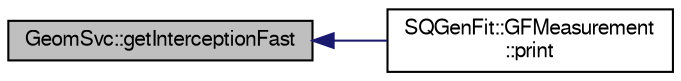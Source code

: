 digraph "GeomSvc::getInterceptionFast"
{
  bgcolor="transparent";
  edge [fontname="FreeSans",fontsize="10",labelfontname="FreeSans",labelfontsize="10"];
  node [fontname="FreeSans",fontsize="10",shape=record];
  rankdir="LR";
  Node1 [label="GeomSvc::getInterceptionFast",height=0.2,width=0.4,color="black", fillcolor="grey75", style="filled" fontcolor="black"];
  Node1 -> Node2 [dir="back",color="midnightblue",fontsize="10",style="solid",fontname="FreeSans"];
  Node2 [label="SQGenFit::GFMeasurement\l::print",height=0.2,width=0.4,color="black",URL="$d4/d9d/classSQGenFit_1_1GFMeasurement.html#a1a2785f25d6c05d574ec3440066517b5"];
}
